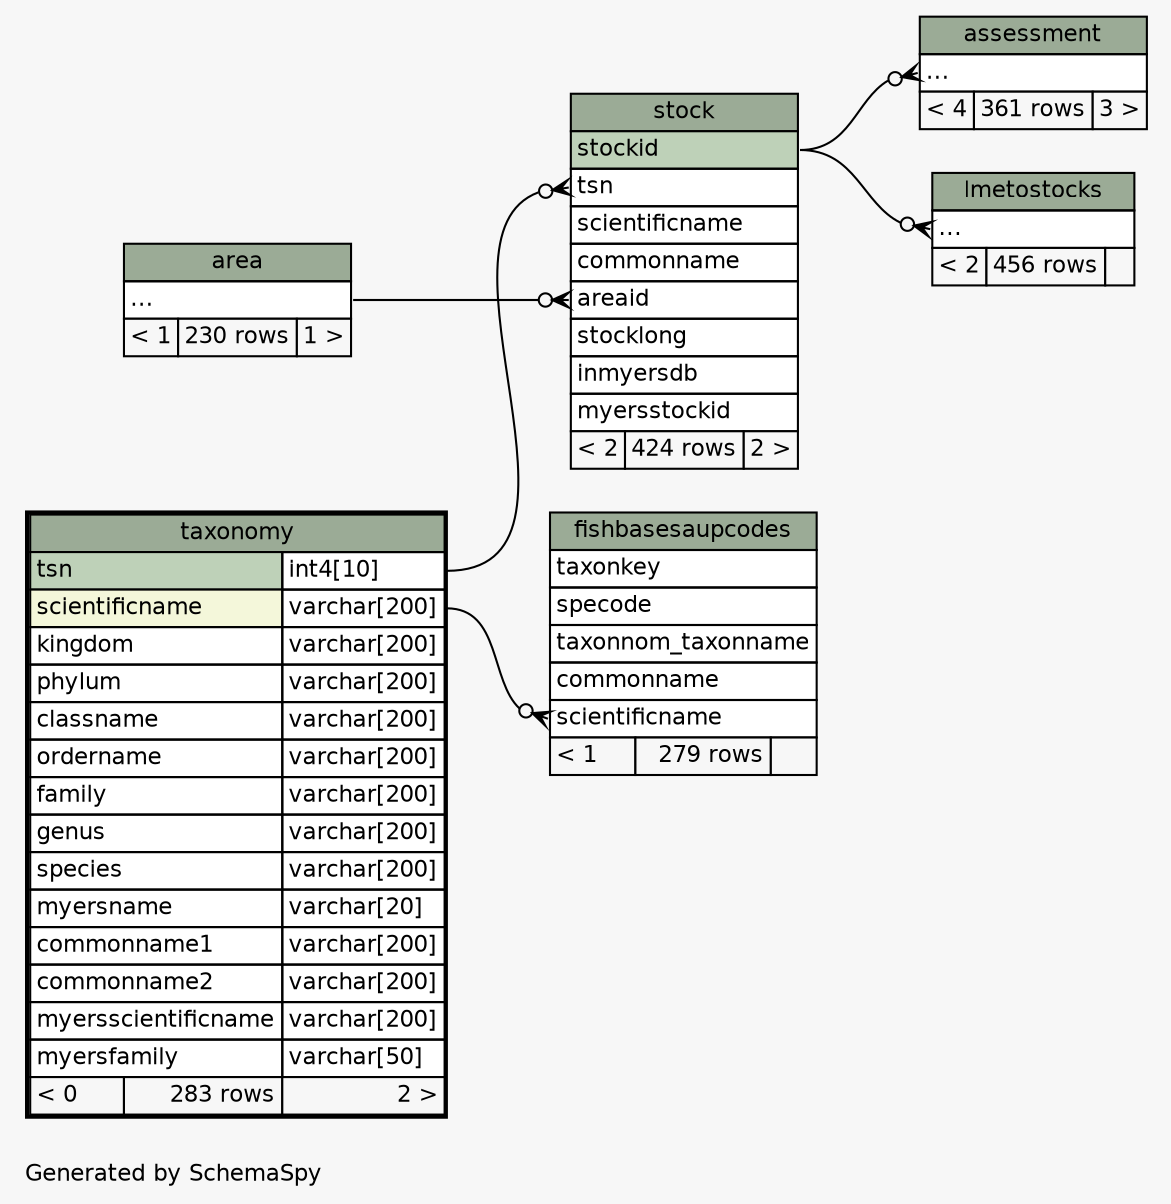 // dot 2.28.0 on Mac OS X 10.6.8
// SchemaSpy rev 590
digraph "twoDegreesRelationshipsDiagram" {
  graph [
    rankdir="RL"
    bgcolor="#f7f7f7"
    label="\nGenerated by SchemaSpy"
    labeljust="l"
    nodesep="0.18"
    ranksep="0.46"
    fontname="Helvetica"
    fontsize="11"
  ];
  node [
    fontname="Helvetica"
    fontsize="11"
    shape="plaintext"
  ];
  edge [
    arrowsize="0.8"
  ];
  "assessment":"elipses":w -> "stock":"stockid":e [arrowhead=none dir=back arrowtail=crowodot];
  "fishbasesaupcodes":"scientificname":w -> "taxonomy":"scientificname.type":e [arrowhead=none dir=back arrowtail=crowodot];
  "lmetostocks":"elipses":w -> "stock":"stockid":e [arrowhead=none dir=back arrowtail=crowodot];
  "stock":"areaid":w -> "area":"elipses":e [arrowhead=none dir=back arrowtail=crowodot];
  "stock":"tsn":w -> "taxonomy":"tsn.type":e [arrowhead=none dir=back arrowtail=crowodot];
  "area" [
    label=<
    <TABLE BORDER="0" CELLBORDER="1" CELLSPACING="0" BGCOLOR="#ffffff">
      <TR><TD COLSPAN="3" BGCOLOR="#9bab96" ALIGN="CENTER">area</TD></TR>
      <TR><TD PORT="elipses" COLSPAN="3" ALIGN="LEFT">...</TD></TR>
      <TR><TD ALIGN="LEFT" BGCOLOR="#f7f7f7">&lt; 1</TD><TD ALIGN="RIGHT" BGCOLOR="#f7f7f7">230 rows</TD><TD ALIGN="RIGHT" BGCOLOR="#f7f7f7">1 &gt;</TD></TR>
    </TABLE>>
    URL="area.html"
    tooltip="area"
  ];
  "assessment" [
    label=<
    <TABLE BORDER="0" CELLBORDER="1" CELLSPACING="0" BGCOLOR="#ffffff">
      <TR><TD COLSPAN="3" BGCOLOR="#9bab96" ALIGN="CENTER">assessment</TD></TR>
      <TR><TD PORT="elipses" COLSPAN="3" ALIGN="LEFT">...</TD></TR>
      <TR><TD ALIGN="LEFT" BGCOLOR="#f7f7f7">&lt; 4</TD><TD ALIGN="RIGHT" BGCOLOR="#f7f7f7">361 rows</TD><TD ALIGN="RIGHT" BGCOLOR="#f7f7f7">3 &gt;</TD></TR>
    </TABLE>>
    URL="assessment.html"
    tooltip="assessment"
  ];
  "fishbasesaupcodes" [
    label=<
    <TABLE BORDER="0" CELLBORDER="1" CELLSPACING="0" BGCOLOR="#ffffff">
      <TR><TD COLSPAN="3" BGCOLOR="#9bab96" ALIGN="CENTER">fishbasesaupcodes</TD></TR>
      <TR><TD PORT="taxonkey" COLSPAN="3" ALIGN="LEFT">taxonkey</TD></TR>
      <TR><TD PORT="specode" COLSPAN="3" ALIGN="LEFT">specode</TD></TR>
      <TR><TD PORT="taxonnom_taxonname" COLSPAN="3" ALIGN="LEFT">taxonnom_taxonname</TD></TR>
      <TR><TD PORT="commonname" COLSPAN="3" ALIGN="LEFT">commonname</TD></TR>
      <TR><TD PORT="scientificname" COLSPAN="3" ALIGN="LEFT">scientificname</TD></TR>
      <TR><TD ALIGN="LEFT" BGCOLOR="#f7f7f7">&lt; 1</TD><TD ALIGN="RIGHT" BGCOLOR="#f7f7f7">279 rows</TD><TD ALIGN="RIGHT" BGCOLOR="#f7f7f7">  </TD></TR>
    </TABLE>>
    URL="fishbasesaupcodes.html"
    tooltip="fishbasesaupcodes"
  ];
  "lmetostocks" [
    label=<
    <TABLE BORDER="0" CELLBORDER="1" CELLSPACING="0" BGCOLOR="#ffffff">
      <TR><TD COLSPAN="3" BGCOLOR="#9bab96" ALIGN="CENTER">lmetostocks</TD></TR>
      <TR><TD PORT="elipses" COLSPAN="3" ALIGN="LEFT">...</TD></TR>
      <TR><TD ALIGN="LEFT" BGCOLOR="#f7f7f7">&lt; 2</TD><TD ALIGN="RIGHT" BGCOLOR="#f7f7f7">456 rows</TD><TD ALIGN="RIGHT" BGCOLOR="#f7f7f7">  </TD></TR>
    </TABLE>>
    URL="lmetostocks.html"
    tooltip="lmetostocks"
  ];
  "stock" [
    label=<
    <TABLE BORDER="0" CELLBORDER="1" CELLSPACING="0" BGCOLOR="#ffffff">
      <TR><TD COLSPAN="3" BGCOLOR="#9bab96" ALIGN="CENTER">stock</TD></TR>
      <TR><TD PORT="stockid" COLSPAN="3" BGCOLOR="#bed1b8" ALIGN="LEFT">stockid</TD></TR>
      <TR><TD PORT="tsn" COLSPAN="3" ALIGN="LEFT">tsn</TD></TR>
      <TR><TD PORT="scientificname" COLSPAN="3" ALIGN="LEFT">scientificname</TD></TR>
      <TR><TD PORT="commonname" COLSPAN="3" ALIGN="LEFT">commonname</TD></TR>
      <TR><TD PORT="areaid" COLSPAN="3" ALIGN="LEFT">areaid</TD></TR>
      <TR><TD PORT="stocklong" COLSPAN="3" ALIGN="LEFT">stocklong</TD></TR>
      <TR><TD PORT="inmyersdb" COLSPAN="3" ALIGN="LEFT">inmyersdb</TD></TR>
      <TR><TD PORT="myersstockid" COLSPAN="3" ALIGN="LEFT">myersstockid</TD></TR>
      <TR><TD ALIGN="LEFT" BGCOLOR="#f7f7f7">&lt; 2</TD><TD ALIGN="RIGHT" BGCOLOR="#f7f7f7">424 rows</TD><TD ALIGN="RIGHT" BGCOLOR="#f7f7f7">2 &gt;</TD></TR>
    </TABLE>>
    URL="stock.html"
    tooltip="stock"
  ];
  "taxonomy" [
    label=<
    <TABLE BORDER="2" CELLBORDER="1" CELLSPACING="0" BGCOLOR="#ffffff">
      <TR><TD COLSPAN="3" BGCOLOR="#9bab96" ALIGN="CENTER">taxonomy</TD></TR>
      <TR><TD PORT="tsn" COLSPAN="2" BGCOLOR="#bed1b8" ALIGN="LEFT">tsn</TD><TD PORT="tsn.type" ALIGN="LEFT">int4[10]</TD></TR>
      <TR><TD PORT="scientificname" COLSPAN="2" BGCOLOR="#f4f7da" ALIGN="LEFT">scientificname</TD><TD PORT="scientificname.type" ALIGN="LEFT">varchar[200]</TD></TR>
      <TR><TD PORT="kingdom" COLSPAN="2" ALIGN="LEFT">kingdom</TD><TD PORT="kingdom.type" ALIGN="LEFT">varchar[200]</TD></TR>
      <TR><TD PORT="phylum" COLSPAN="2" ALIGN="LEFT">phylum</TD><TD PORT="phylum.type" ALIGN="LEFT">varchar[200]</TD></TR>
      <TR><TD PORT="classname" COLSPAN="2" ALIGN="LEFT">classname</TD><TD PORT="classname.type" ALIGN="LEFT">varchar[200]</TD></TR>
      <TR><TD PORT="ordername" COLSPAN="2" ALIGN="LEFT">ordername</TD><TD PORT="ordername.type" ALIGN="LEFT">varchar[200]</TD></TR>
      <TR><TD PORT="family" COLSPAN="2" ALIGN="LEFT">family</TD><TD PORT="family.type" ALIGN="LEFT">varchar[200]</TD></TR>
      <TR><TD PORT="genus" COLSPAN="2" ALIGN="LEFT">genus</TD><TD PORT="genus.type" ALIGN="LEFT">varchar[200]</TD></TR>
      <TR><TD PORT="species" COLSPAN="2" ALIGN="LEFT">species</TD><TD PORT="species.type" ALIGN="LEFT">varchar[200]</TD></TR>
      <TR><TD PORT="myersname" COLSPAN="2" ALIGN="LEFT">myersname</TD><TD PORT="myersname.type" ALIGN="LEFT">varchar[20]</TD></TR>
      <TR><TD PORT="commonname1" COLSPAN="2" ALIGN="LEFT">commonname1</TD><TD PORT="commonname1.type" ALIGN="LEFT">varchar[200]</TD></TR>
      <TR><TD PORT="commonname2" COLSPAN="2" ALIGN="LEFT">commonname2</TD><TD PORT="commonname2.type" ALIGN="LEFT">varchar[200]</TD></TR>
      <TR><TD PORT="myersscientificname" COLSPAN="2" ALIGN="LEFT">myersscientificname</TD><TD PORT="myersscientificname.type" ALIGN="LEFT">varchar[200]</TD></TR>
      <TR><TD PORT="myersfamily" COLSPAN="2" ALIGN="LEFT">myersfamily</TD><TD PORT="myersfamily.type" ALIGN="LEFT">varchar[50]</TD></TR>
      <TR><TD ALIGN="LEFT" BGCOLOR="#f7f7f7">&lt; 0</TD><TD ALIGN="RIGHT" BGCOLOR="#f7f7f7">283 rows</TD><TD ALIGN="RIGHT" BGCOLOR="#f7f7f7">2 &gt;</TD></TR>
    </TABLE>>
    URL="taxonomy.html"
    tooltip="taxonomy"
  ];
}
